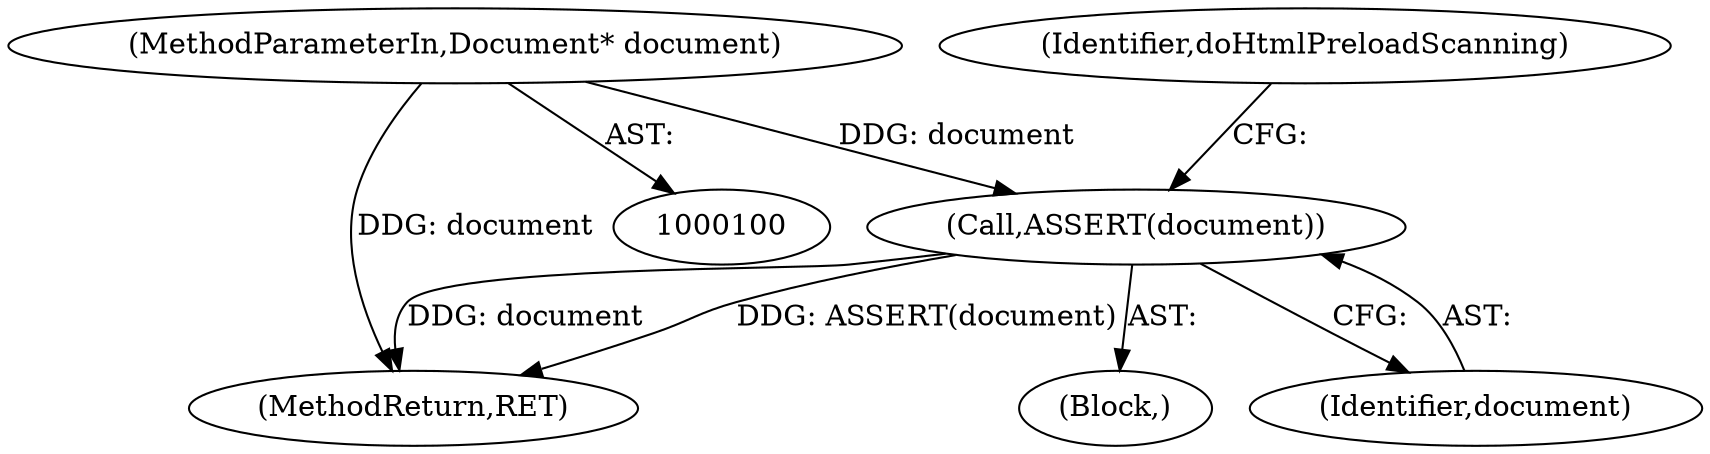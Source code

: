 digraph "0_Chrome_e49d943e9f5f90411313e64d0ae6b646edc85043@pointer" {
"1000105" [label="(Call,ASSERT(document))"];
"1000101" [label="(MethodParameterIn,Document* document)"];
"1000108" [label="(Identifier,doHtmlPreloadScanning)"];
"1000105" [label="(Call,ASSERT(document))"];
"1000101" [label="(MethodParameterIn,Document* document)"];
"1000136" [label="(MethodReturn,RET)"];
"1000102" [label="(Block,)"];
"1000106" [label="(Identifier,document)"];
"1000105" -> "1000102"  [label="AST: "];
"1000105" -> "1000106"  [label="CFG: "];
"1000106" -> "1000105"  [label="AST: "];
"1000108" -> "1000105"  [label="CFG: "];
"1000105" -> "1000136"  [label="DDG: ASSERT(document)"];
"1000105" -> "1000136"  [label="DDG: document"];
"1000101" -> "1000105"  [label="DDG: document"];
"1000101" -> "1000100"  [label="AST: "];
"1000101" -> "1000136"  [label="DDG: document"];
}

